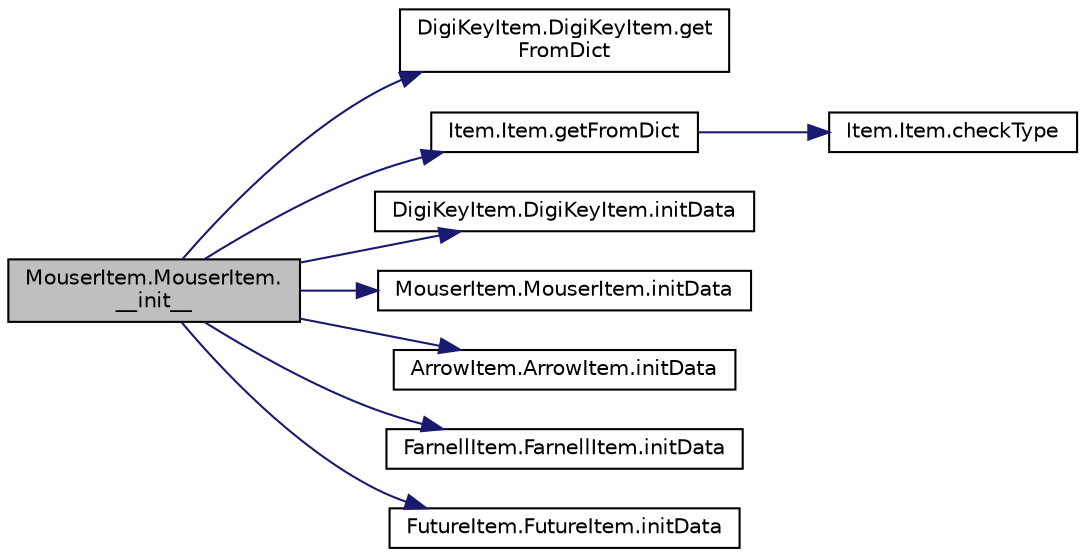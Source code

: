 digraph "MouserItem.MouserItem.__init__"
{
 // LATEX_PDF_SIZE
  edge [fontname="Helvetica",fontsize="10",labelfontname="Helvetica",labelfontsize="10"];
  node [fontname="Helvetica",fontsize="10",shape=record];
  rankdir="LR";
  Node1 [label="MouserItem.MouserItem.\l__init__",height=0.2,width=0.4,color="black", fillcolor="grey75", style="filled", fontcolor="black",tooltip=" "];
  Node1 -> Node2 [color="midnightblue",fontsize="10",style="solid",fontname="Helvetica"];
  Node2 [label="DigiKeyItem.DigiKeyItem.get\lFromDict",height=0.2,width=0.4,color="black", fillcolor="white", style="filled",URL="$class_digi_key_item_1_1_digi_key_item.html#a5050ad05ee1c2c7cf31eb856e2a6d2f8",tooltip=" "];
  Node1 -> Node3 [color="midnightblue",fontsize="10",style="solid",fontname="Helvetica"];
  Node3 [label="Item.Item.getFromDict",height=0.2,width=0.4,color="black", fillcolor="white", style="filled",URL="$class_item_1_1_item.html#a67e9daa0203b110e4bbb74c66fb9f1ae",tooltip=" "];
  Node3 -> Node4 [color="midnightblue",fontsize="10",style="solid",fontname="Helvetica"];
  Node4 [label="Item.Item.checkType",height=0.2,width=0.4,color="black", fillcolor="white", style="filled",URL="$class_item_1_1_item.html#ae3ef76a16a7db4fc62e0363c4b4f4655",tooltip=" "];
  Node1 -> Node5 [color="midnightblue",fontsize="10",style="solid",fontname="Helvetica"];
  Node5 [label="DigiKeyItem.DigiKeyItem.initData",height=0.2,width=0.4,color="black", fillcolor="white", style="filled",URL="$class_digi_key_item_1_1_digi_key_item.html#ac42dd70613269d5800fc5b0555e207d8",tooltip=" "];
  Node1 -> Node6 [color="midnightblue",fontsize="10",style="solid",fontname="Helvetica"];
  Node6 [label="MouserItem.MouserItem.initData",height=0.2,width=0.4,color="black", fillcolor="white", style="filled",URL="$class_mouser_item_1_1_mouser_item.html#afe42b30243c772eaa51d7f087447a87b",tooltip=" "];
  Node1 -> Node7 [color="midnightblue",fontsize="10",style="solid",fontname="Helvetica"];
  Node7 [label="ArrowItem.ArrowItem.initData",height=0.2,width=0.4,color="black", fillcolor="white", style="filled",URL="$class_arrow_item_1_1_arrow_item.html#a9e52d7733d42ddee052d528dc51495b1",tooltip=" "];
  Node1 -> Node8 [color="midnightblue",fontsize="10",style="solid",fontname="Helvetica"];
  Node8 [label="FarnellItem.FarnellItem.initData",height=0.2,width=0.4,color="black", fillcolor="white", style="filled",URL="$class_farnell_item_1_1_farnell_item.html#a54ffd879b6a0b505dd48c2cc9db70fc1",tooltip=" "];
  Node1 -> Node9 [color="midnightblue",fontsize="10",style="solid",fontname="Helvetica"];
  Node9 [label="FutureItem.FutureItem.initData",height=0.2,width=0.4,color="black", fillcolor="white", style="filled",URL="$class_future_item_1_1_future_item.html#ac8ade6b97a8274edfd2fa399b725adbb",tooltip=" "];
}
